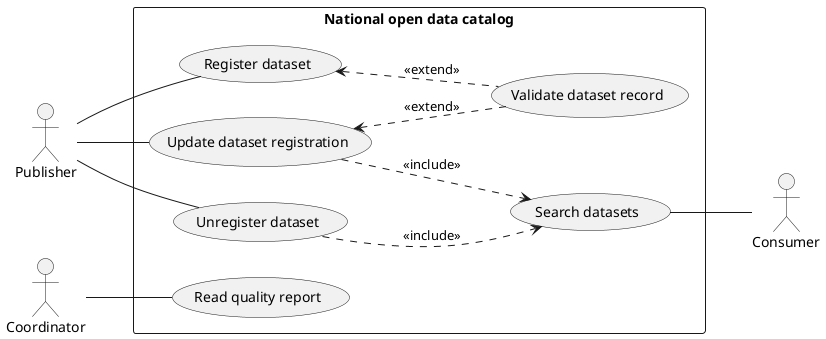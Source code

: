 @startuml
left to right direction
skinparam packageStyle rectangle
actor Publisher
actor Consumer
actor Coordinator
rectangle "National open data catalog" {
    usecase "Register dataset" as ucRegDS
    usecase "Update dataset registration" as ucUpdateDS
    usecase "Unregister dataset" as ucUnregDS
    usecase "Search datasets" as ucSearchDS
    usecase "Read quality report" as ucReadQualityReport
    usecase "Validate dataset record" as ucValidateDS
    Publisher -- ucRegDS
    ucRegDS <.. ucValidateDS : <<extend>>
    ucUpdateDS <.. ucValidateDS : <<extend>>
    Publisher -- ucUpdateDS
    Publisher -- ucUnregDS
    Consumer -up- ucSearchDS
    ucUpdateDS ..> ucSearchDS : <<include>>
    ucUnregDS ..> ucSearchDS : <<include>>
    Coordinator -- ucReadQualityReport
}
@enduml